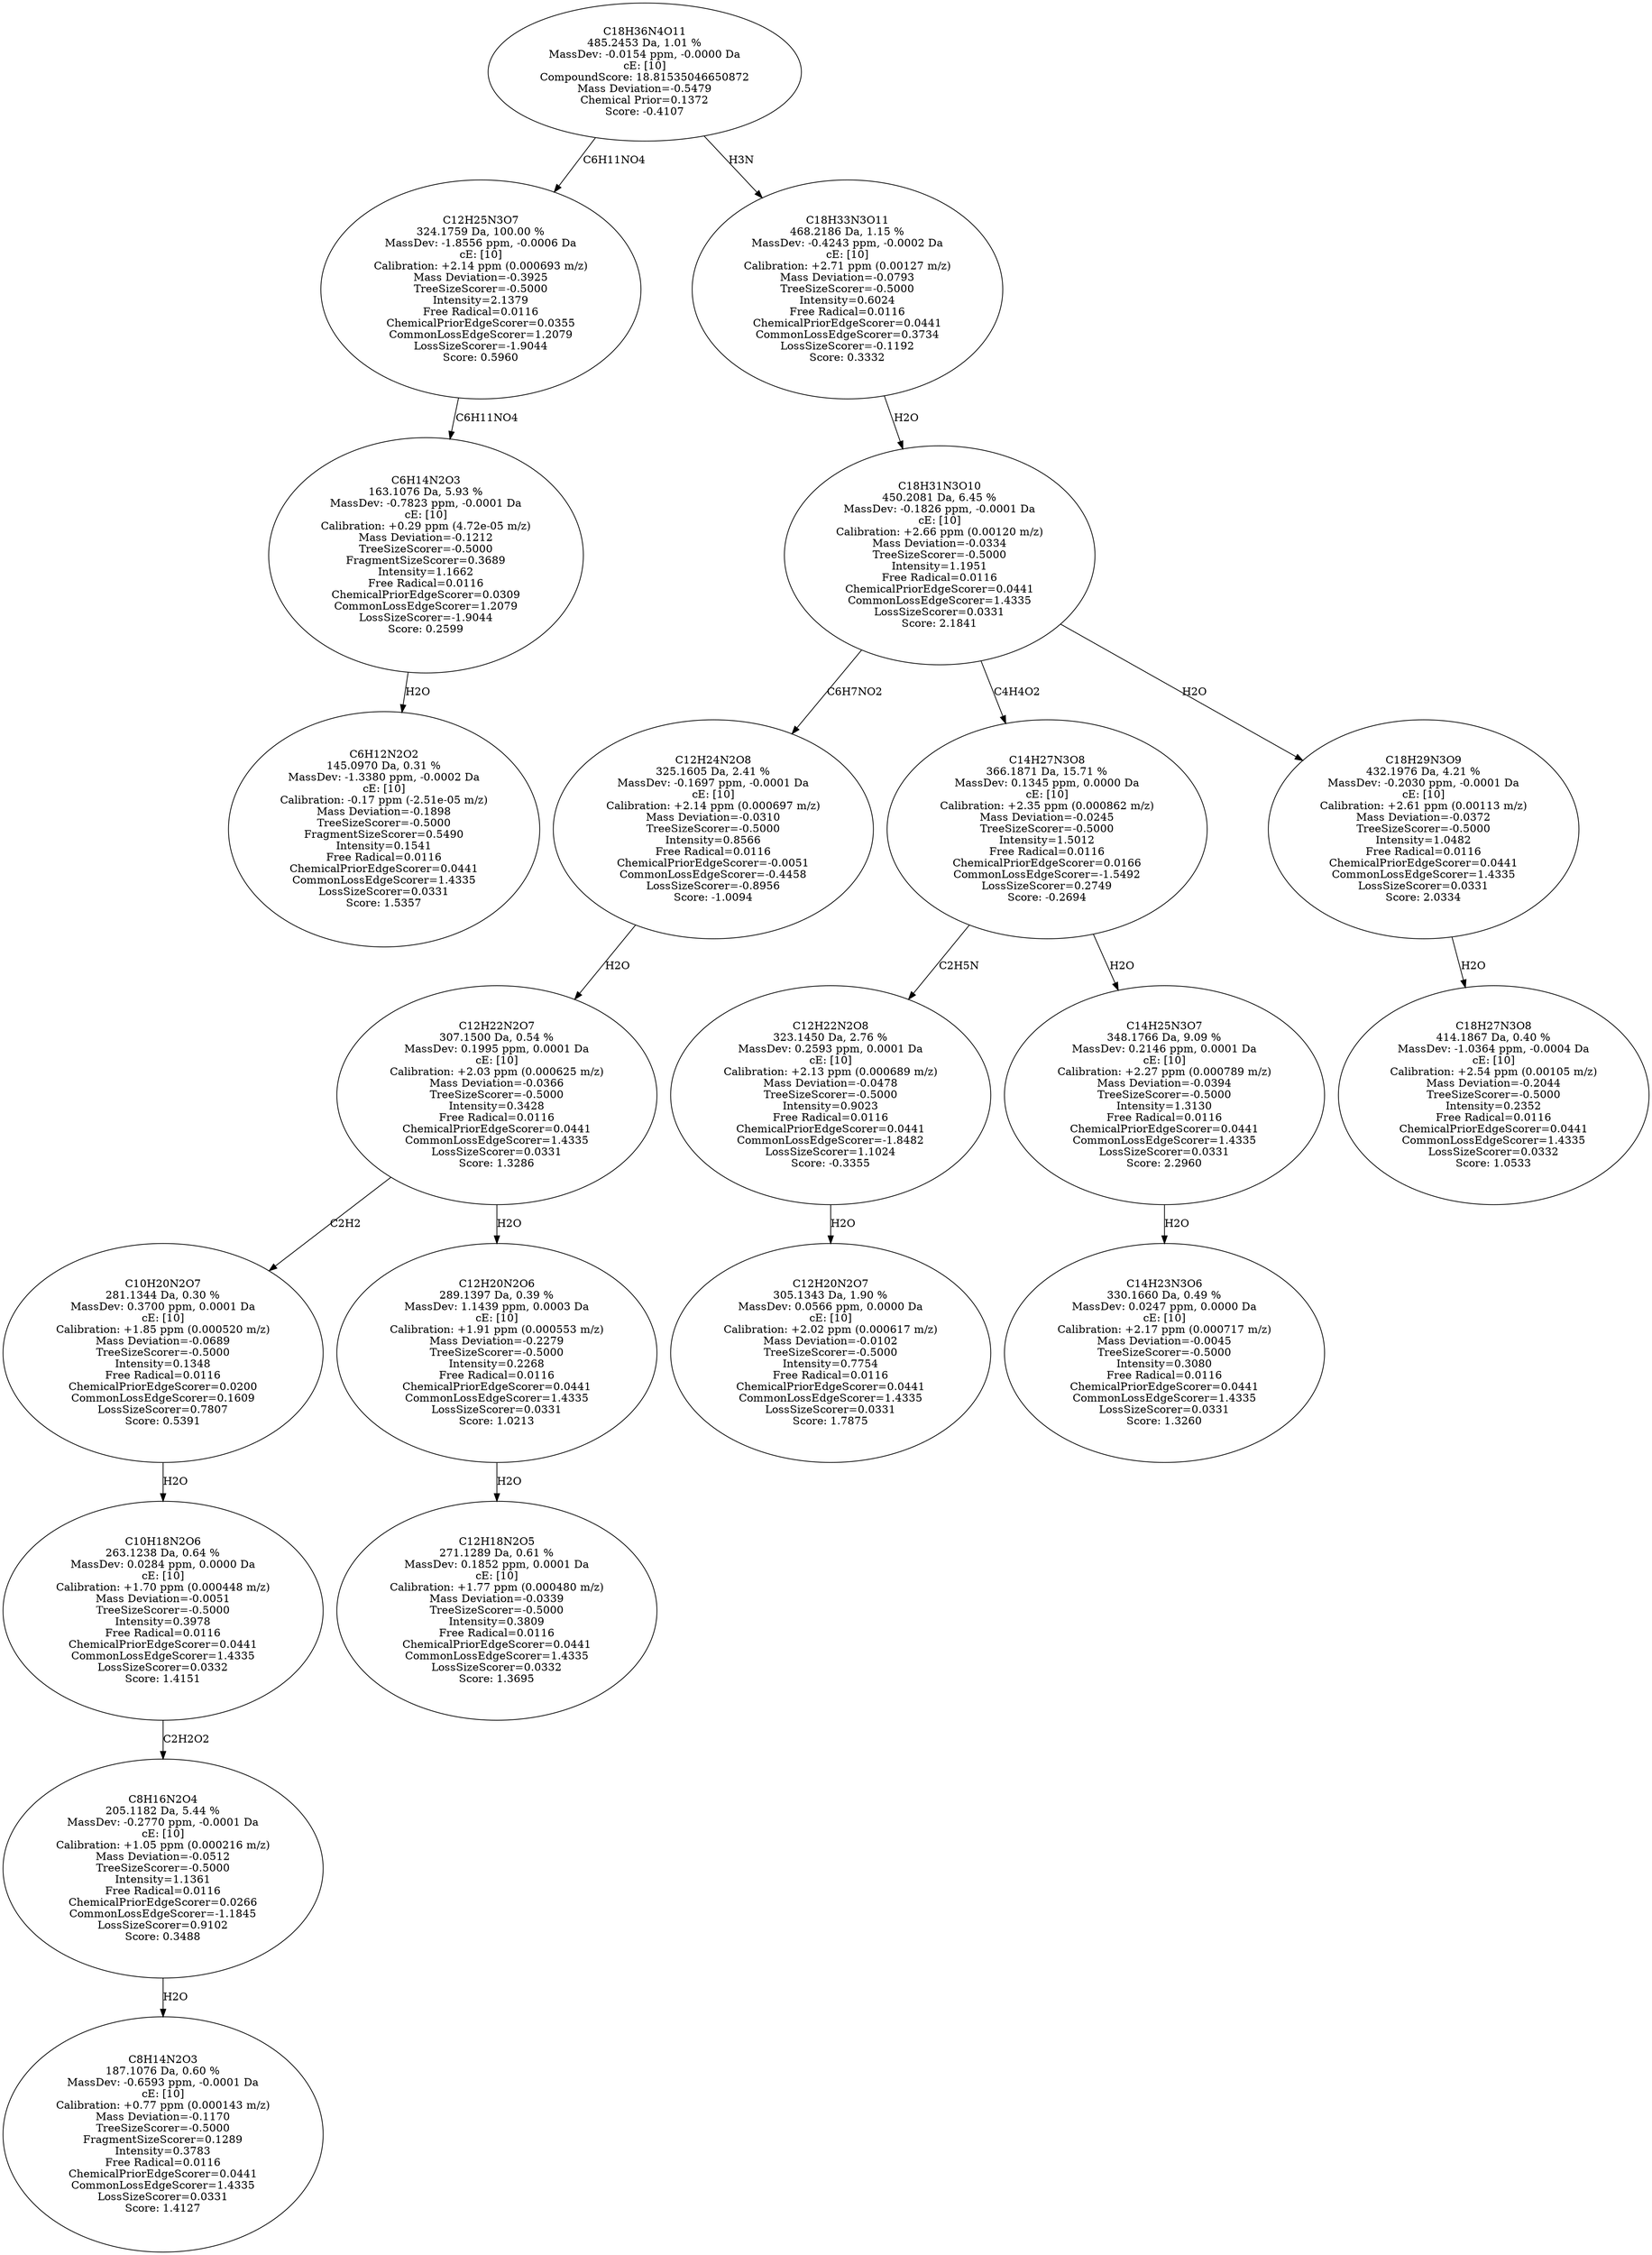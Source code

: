 strict digraph {
v1 [label="C6H12N2O2\n145.0970 Da, 0.31 %\nMassDev: -1.3380 ppm, -0.0002 Da\ncE: [10]\nCalibration: -0.17 ppm (-2.51e-05 m/z)\nMass Deviation=-0.1898\nTreeSizeScorer=-0.5000\nFragmentSizeScorer=0.5490\nIntensity=0.1541\nFree Radical=0.0116\nChemicalPriorEdgeScorer=0.0441\nCommonLossEdgeScorer=1.4335\nLossSizeScorer=0.0331\nScore: 1.5357"];
v2 [label="C6H14N2O3\n163.1076 Da, 5.93 %\nMassDev: -0.7823 ppm, -0.0001 Da\ncE: [10]\nCalibration: +0.29 ppm (4.72e-05 m/z)\nMass Deviation=-0.1212\nTreeSizeScorer=-0.5000\nFragmentSizeScorer=0.3689\nIntensity=1.1662\nFree Radical=0.0116\nChemicalPriorEdgeScorer=0.0309\nCommonLossEdgeScorer=1.2079\nLossSizeScorer=-1.9044\nScore: 0.2599"];
v3 [label="C12H25N3O7\n324.1759 Da, 100.00 %\nMassDev: -1.8556 ppm, -0.0006 Da\ncE: [10]\nCalibration: +2.14 ppm (0.000693 m/z)\nMass Deviation=-0.3925\nTreeSizeScorer=-0.5000\nIntensity=2.1379\nFree Radical=0.0116\nChemicalPriorEdgeScorer=0.0355\nCommonLossEdgeScorer=1.2079\nLossSizeScorer=-1.9044\nScore: 0.5960"];
v4 [label="C8H14N2O3\n187.1076 Da, 0.60 %\nMassDev: -0.6593 ppm, -0.0001 Da\ncE: [10]\nCalibration: +0.77 ppm (0.000143 m/z)\nMass Deviation=-0.1170\nTreeSizeScorer=-0.5000\nFragmentSizeScorer=0.1289\nIntensity=0.3783\nFree Radical=0.0116\nChemicalPriorEdgeScorer=0.0441\nCommonLossEdgeScorer=1.4335\nLossSizeScorer=0.0331\nScore: 1.4127"];
v5 [label="C8H16N2O4\n205.1182 Da, 5.44 %\nMassDev: -0.2770 ppm, -0.0001 Da\ncE: [10]\nCalibration: +1.05 ppm (0.000216 m/z)\nMass Deviation=-0.0512\nTreeSizeScorer=-0.5000\nIntensity=1.1361\nFree Radical=0.0116\nChemicalPriorEdgeScorer=0.0266\nCommonLossEdgeScorer=-1.1845\nLossSizeScorer=0.9102\nScore: 0.3488"];
v6 [label="C10H18N2O6\n263.1238 Da, 0.64 %\nMassDev: 0.0284 ppm, 0.0000 Da\ncE: [10]\nCalibration: +1.70 ppm (0.000448 m/z)\nMass Deviation=-0.0051\nTreeSizeScorer=-0.5000\nIntensity=0.3978\nFree Radical=0.0116\nChemicalPriorEdgeScorer=0.0441\nCommonLossEdgeScorer=1.4335\nLossSizeScorer=0.0332\nScore: 1.4151"];
v7 [label="C10H20N2O7\n281.1344 Da, 0.30 %\nMassDev: 0.3700 ppm, 0.0001 Da\ncE: [10]\nCalibration: +1.85 ppm (0.000520 m/z)\nMass Deviation=-0.0689\nTreeSizeScorer=-0.5000\nIntensity=0.1348\nFree Radical=0.0116\nChemicalPriorEdgeScorer=0.0200\nCommonLossEdgeScorer=0.1609\nLossSizeScorer=0.7807\nScore: 0.5391"];
v8 [label="C12H18N2O5\n271.1289 Da, 0.61 %\nMassDev: 0.1852 ppm, 0.0001 Da\ncE: [10]\nCalibration: +1.77 ppm (0.000480 m/z)\nMass Deviation=-0.0339\nTreeSizeScorer=-0.5000\nIntensity=0.3809\nFree Radical=0.0116\nChemicalPriorEdgeScorer=0.0441\nCommonLossEdgeScorer=1.4335\nLossSizeScorer=0.0332\nScore: 1.3695"];
v9 [label="C12H20N2O6\n289.1397 Da, 0.39 %\nMassDev: 1.1439 ppm, 0.0003 Da\ncE: [10]\nCalibration: +1.91 ppm (0.000553 m/z)\nMass Deviation=-0.2279\nTreeSizeScorer=-0.5000\nIntensity=0.2268\nFree Radical=0.0116\nChemicalPriorEdgeScorer=0.0441\nCommonLossEdgeScorer=1.4335\nLossSizeScorer=0.0331\nScore: 1.0213"];
v10 [label="C12H22N2O7\n307.1500 Da, 0.54 %\nMassDev: 0.1995 ppm, 0.0001 Da\ncE: [10]\nCalibration: +2.03 ppm (0.000625 m/z)\nMass Deviation=-0.0366\nTreeSizeScorer=-0.5000\nIntensity=0.3428\nFree Radical=0.0116\nChemicalPriorEdgeScorer=0.0441\nCommonLossEdgeScorer=1.4335\nLossSizeScorer=0.0331\nScore: 1.3286"];
v11 [label="C12H24N2O8\n325.1605 Da, 2.41 %\nMassDev: -0.1697 ppm, -0.0001 Da\ncE: [10]\nCalibration: +2.14 ppm (0.000697 m/z)\nMass Deviation=-0.0310\nTreeSizeScorer=-0.5000\nIntensity=0.8566\nFree Radical=0.0116\nChemicalPriorEdgeScorer=-0.0051\nCommonLossEdgeScorer=-0.4458\nLossSizeScorer=-0.8956\nScore: -1.0094"];
v12 [label="C12H20N2O7\n305.1343 Da, 1.90 %\nMassDev: 0.0566 ppm, 0.0000 Da\ncE: [10]\nCalibration: +2.02 ppm (0.000617 m/z)\nMass Deviation=-0.0102\nTreeSizeScorer=-0.5000\nIntensity=0.7754\nFree Radical=0.0116\nChemicalPriorEdgeScorer=0.0441\nCommonLossEdgeScorer=1.4335\nLossSizeScorer=0.0331\nScore: 1.7875"];
v13 [label="C12H22N2O8\n323.1450 Da, 2.76 %\nMassDev: 0.2593 ppm, 0.0001 Da\ncE: [10]\nCalibration: +2.13 ppm (0.000689 m/z)\nMass Deviation=-0.0478\nTreeSizeScorer=-0.5000\nIntensity=0.9023\nFree Radical=0.0116\nChemicalPriorEdgeScorer=0.0441\nCommonLossEdgeScorer=-1.8482\nLossSizeScorer=1.1024\nScore: -0.3355"];
v14 [label="C14H23N3O6\n330.1660 Da, 0.49 %\nMassDev: 0.0247 ppm, 0.0000 Da\ncE: [10]\nCalibration: +2.17 ppm (0.000717 m/z)\nMass Deviation=-0.0045\nTreeSizeScorer=-0.5000\nIntensity=0.3080\nFree Radical=0.0116\nChemicalPriorEdgeScorer=0.0441\nCommonLossEdgeScorer=1.4335\nLossSizeScorer=0.0331\nScore: 1.3260"];
v15 [label="C14H25N3O7\n348.1766 Da, 9.09 %\nMassDev: 0.2146 ppm, 0.0001 Da\ncE: [10]\nCalibration: +2.27 ppm (0.000789 m/z)\nMass Deviation=-0.0394\nTreeSizeScorer=-0.5000\nIntensity=1.3130\nFree Radical=0.0116\nChemicalPriorEdgeScorer=0.0441\nCommonLossEdgeScorer=1.4335\nLossSizeScorer=0.0331\nScore: 2.2960"];
v16 [label="C14H27N3O8\n366.1871 Da, 15.71 %\nMassDev: 0.1345 ppm, 0.0000 Da\ncE: [10]\nCalibration: +2.35 ppm (0.000862 m/z)\nMass Deviation=-0.0245\nTreeSizeScorer=-0.5000\nIntensity=1.5012\nFree Radical=0.0116\nChemicalPriorEdgeScorer=0.0166\nCommonLossEdgeScorer=-1.5492\nLossSizeScorer=0.2749\nScore: -0.2694"];
v17 [label="C18H27N3O8\n414.1867 Da, 0.40 %\nMassDev: -1.0364 ppm, -0.0004 Da\ncE: [10]\nCalibration: +2.54 ppm (0.00105 m/z)\nMass Deviation=-0.2044\nTreeSizeScorer=-0.5000\nIntensity=0.2352\nFree Radical=0.0116\nChemicalPriorEdgeScorer=0.0441\nCommonLossEdgeScorer=1.4335\nLossSizeScorer=0.0332\nScore: 1.0533"];
v18 [label="C18H29N3O9\n432.1976 Da, 4.21 %\nMassDev: -0.2030 ppm, -0.0001 Da\ncE: [10]\nCalibration: +2.61 ppm (0.00113 m/z)\nMass Deviation=-0.0372\nTreeSizeScorer=-0.5000\nIntensity=1.0482\nFree Radical=0.0116\nChemicalPriorEdgeScorer=0.0441\nCommonLossEdgeScorer=1.4335\nLossSizeScorer=0.0331\nScore: 2.0334"];
v19 [label="C18H31N3O10\n450.2081 Da, 6.45 %\nMassDev: -0.1826 ppm, -0.0001 Da\ncE: [10]\nCalibration: +2.66 ppm (0.00120 m/z)\nMass Deviation=-0.0334\nTreeSizeScorer=-0.5000\nIntensity=1.1951\nFree Radical=0.0116\nChemicalPriorEdgeScorer=0.0441\nCommonLossEdgeScorer=1.4335\nLossSizeScorer=0.0331\nScore: 2.1841"];
v20 [label="C18H33N3O11\n468.2186 Da, 1.15 %\nMassDev: -0.4243 ppm, -0.0002 Da\ncE: [10]\nCalibration: +2.71 ppm (0.00127 m/z)\nMass Deviation=-0.0793\nTreeSizeScorer=-0.5000\nIntensity=0.6024\nFree Radical=0.0116\nChemicalPriorEdgeScorer=0.0441\nCommonLossEdgeScorer=0.3734\nLossSizeScorer=-0.1192\nScore: 0.3332"];
v21 [label="C18H36N4O11\n485.2453 Da, 1.01 %\nMassDev: -0.0154 ppm, -0.0000 Da\ncE: [10]\nCompoundScore: 18.81535046650872\nMass Deviation=-0.5479\nChemical Prior=0.1372\nScore: -0.4107"];
v2 -> v1 [label="H2O"];
v3 -> v2 [label="C6H11NO4"];
v21 -> v3 [label="C6H11NO4"];
v5 -> v4 [label="H2O"];
v6 -> v5 [label="C2H2O2"];
v7 -> v6 [label="H2O"];
v10 -> v7 [label="C2H2"];
v9 -> v8 [label="H2O"];
v10 -> v9 [label="H2O"];
v11 -> v10 [label="H2O"];
v19 -> v11 [label="C6H7NO2"];
v13 -> v12 [label="H2O"];
v16 -> v13 [label="C2H5N"];
v15 -> v14 [label="H2O"];
v16 -> v15 [label="H2O"];
v19 -> v16 [label="C4H4O2"];
v18 -> v17 [label="H2O"];
v19 -> v18 [label="H2O"];
v20 -> v19 [label="H2O"];
v21 -> v20 [label="H3N"];
}